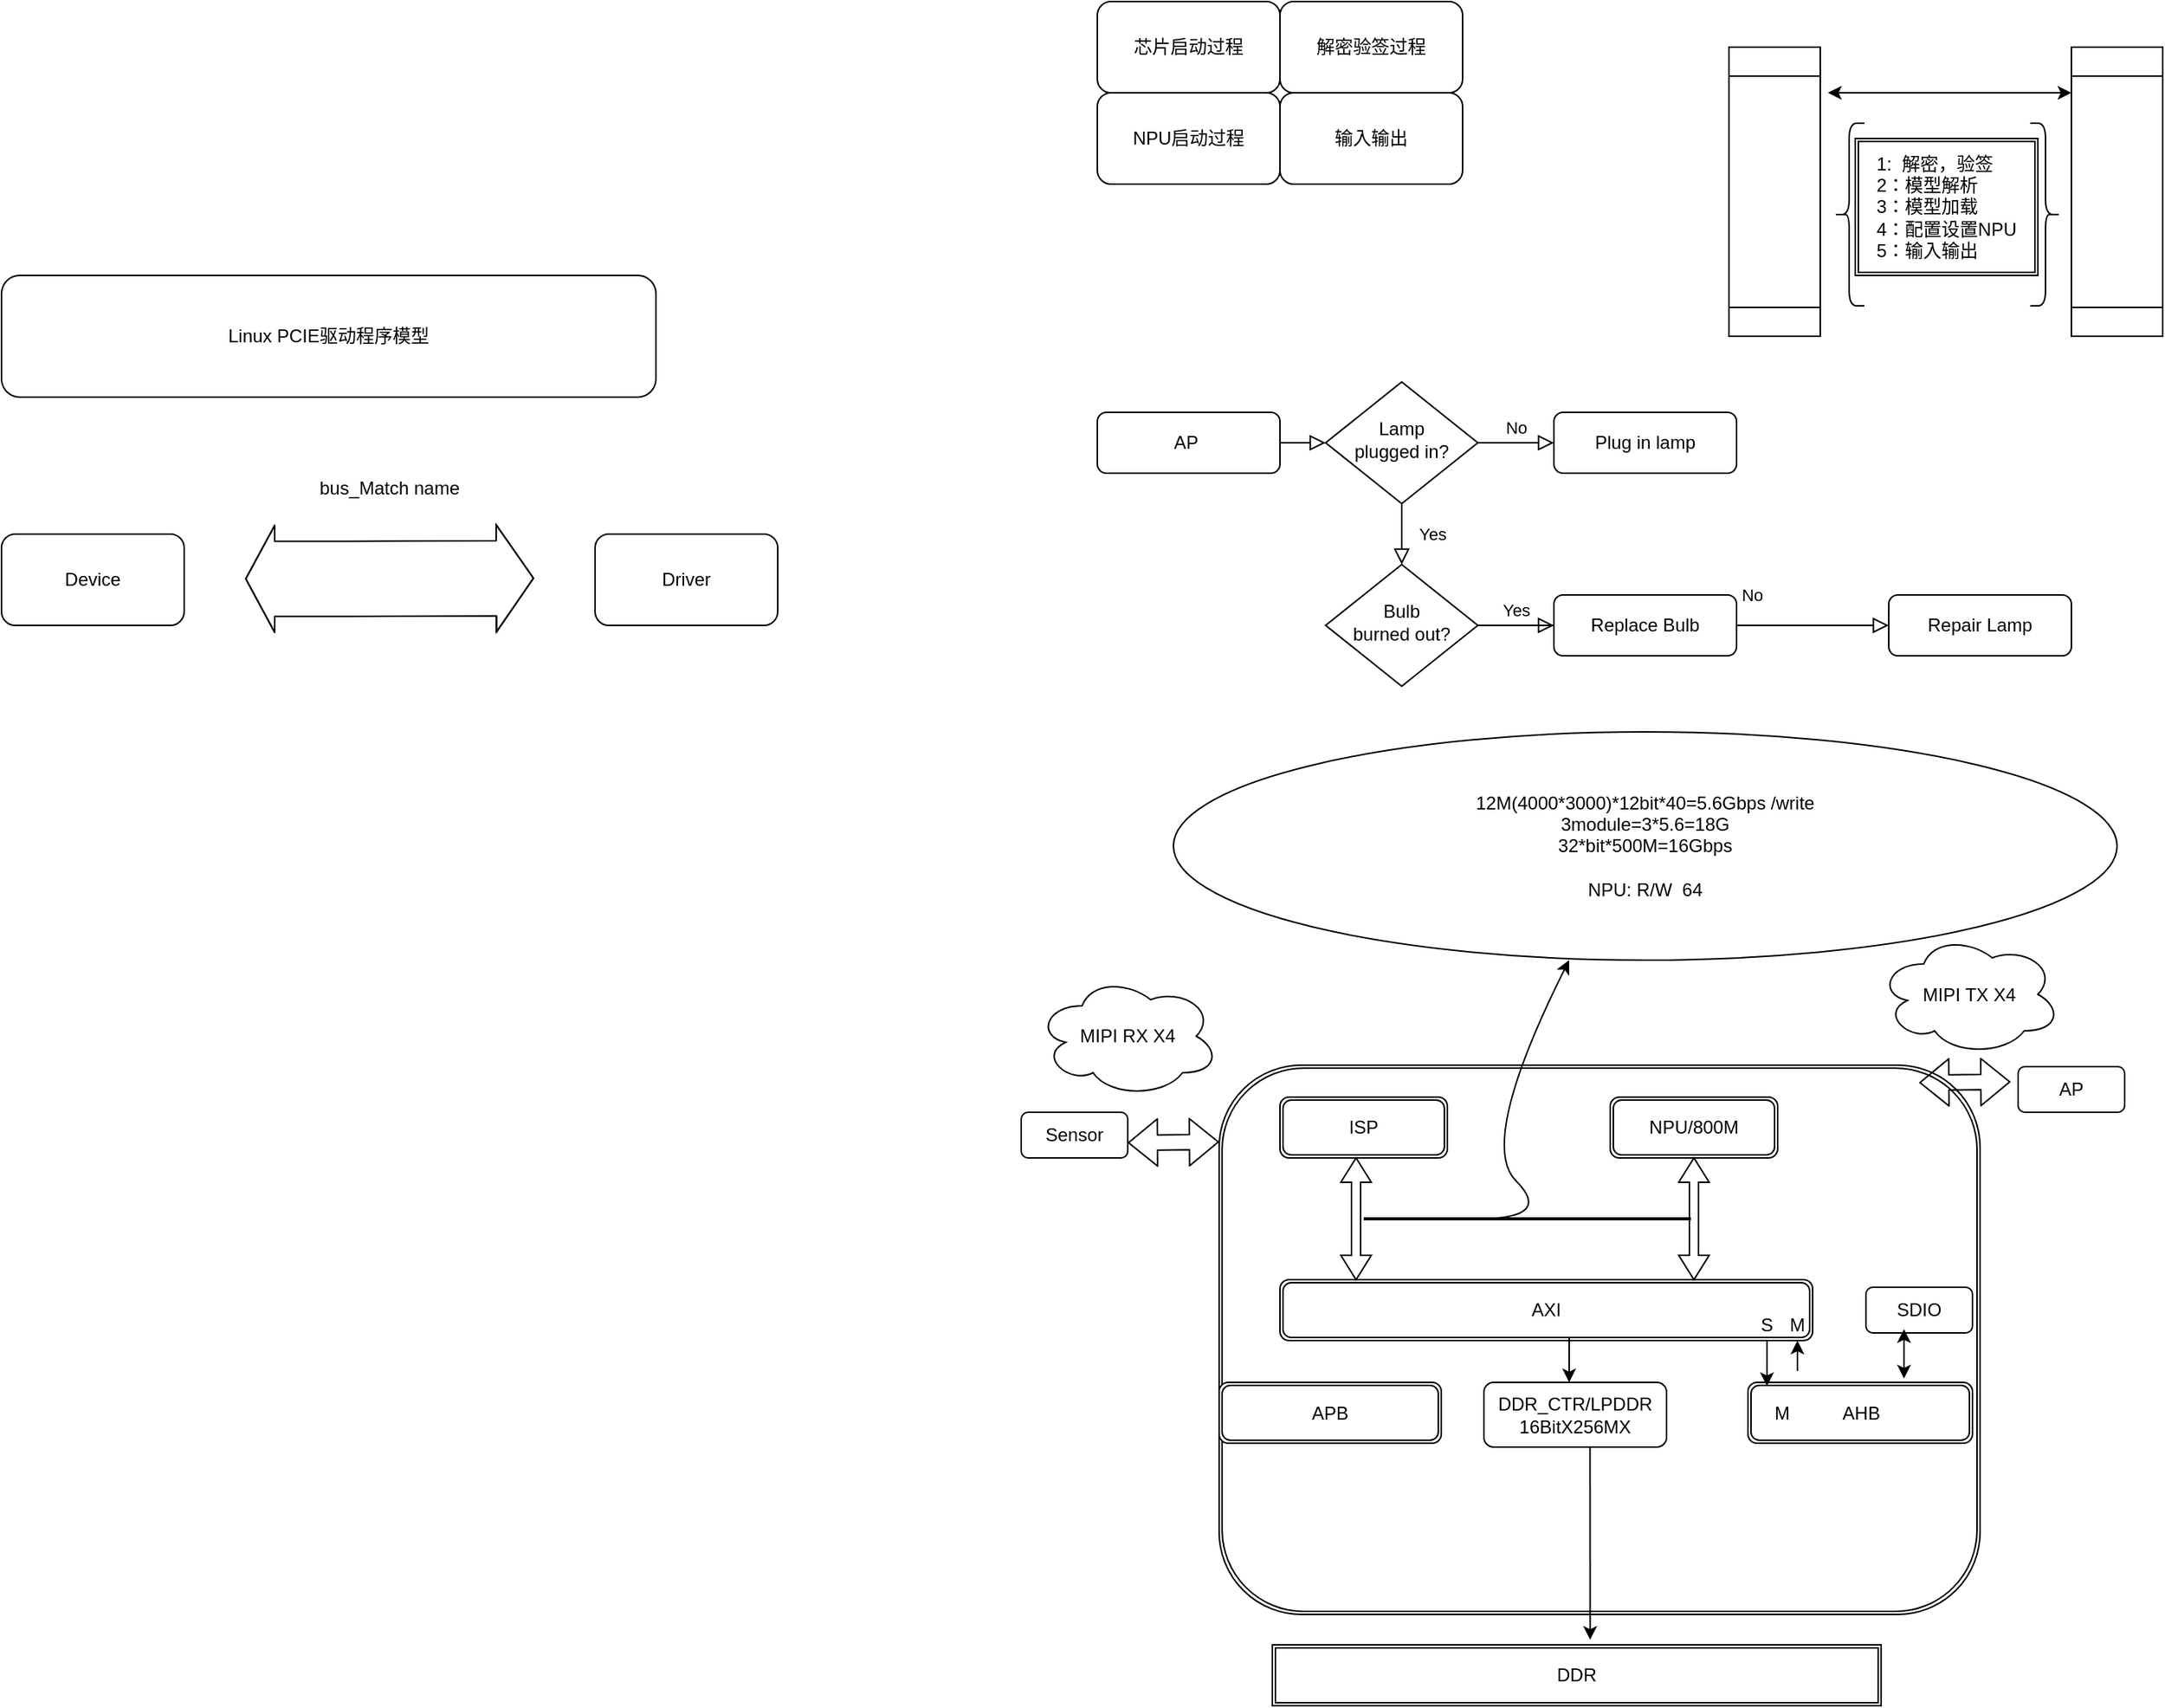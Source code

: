 <mxfile version="14.8.5" type="github">
  <diagram id="C5RBs43oDa-KdzZeNtuy" name="Page-1">
    <mxGraphModel dx="2048" dy="644" grid="1" gridSize="10" guides="1" tooltips="1" connect="1" arrows="1" fold="1" page="1" pageScale="1" pageWidth="827" pageHeight="1169" math="0" shadow="0">
      <root>
        <mxCell id="WIyWlLk6GJQsqaUBKTNV-0" />
        <mxCell id="WIyWlLk6GJQsqaUBKTNV-1" parent="WIyWlLk6GJQsqaUBKTNV-0" />
        <mxCell id="WIyWlLk6GJQsqaUBKTNV-2" value="" style="rounded=0;html=1;jettySize=auto;orthogonalLoop=1;fontSize=11;endArrow=block;endFill=0;endSize=8;strokeWidth=1;shadow=0;labelBackgroundColor=none;edgeStyle=orthogonalEdgeStyle;" parent="WIyWlLk6GJQsqaUBKTNV-1" source="WIyWlLk6GJQsqaUBKTNV-3" target="WIyWlLk6GJQsqaUBKTNV-6" edge="1">
          <mxGeometry relative="1" as="geometry" />
        </mxCell>
        <mxCell id="WIyWlLk6GJQsqaUBKTNV-3" value="AP&amp;nbsp;" style="rounded=1;whiteSpace=wrap;html=1;fontSize=12;glass=0;strokeWidth=1;shadow=0;" parent="WIyWlLk6GJQsqaUBKTNV-1" vertex="1">
          <mxGeometry x="40" y="290" width="120" height="40" as="geometry" />
        </mxCell>
        <mxCell id="WIyWlLk6GJQsqaUBKTNV-4" value="Yes" style="rounded=0;html=1;jettySize=auto;orthogonalLoop=1;fontSize=11;endArrow=block;endFill=0;endSize=8;strokeWidth=1;shadow=0;labelBackgroundColor=none;edgeStyle=orthogonalEdgeStyle;" parent="WIyWlLk6GJQsqaUBKTNV-1" source="WIyWlLk6GJQsqaUBKTNV-6" target="WIyWlLk6GJQsqaUBKTNV-10" edge="1">
          <mxGeometry y="20" relative="1" as="geometry">
            <mxPoint as="offset" />
          </mxGeometry>
        </mxCell>
        <mxCell id="WIyWlLk6GJQsqaUBKTNV-5" value="No" style="edgeStyle=orthogonalEdgeStyle;rounded=0;html=1;jettySize=auto;orthogonalLoop=1;fontSize=11;endArrow=block;endFill=0;endSize=8;strokeWidth=1;shadow=0;labelBackgroundColor=none;" parent="WIyWlLk6GJQsqaUBKTNV-1" source="WIyWlLk6GJQsqaUBKTNV-6" target="WIyWlLk6GJQsqaUBKTNV-7" edge="1">
          <mxGeometry y="10" relative="1" as="geometry">
            <mxPoint as="offset" />
          </mxGeometry>
        </mxCell>
        <mxCell id="WIyWlLk6GJQsqaUBKTNV-6" value="Lamp&lt;br&gt;plugged in?" style="rhombus;whiteSpace=wrap;html=1;shadow=0;fontFamily=Helvetica;fontSize=12;align=center;strokeWidth=1;spacing=6;spacingTop=-4;" parent="WIyWlLk6GJQsqaUBKTNV-1" vertex="1">
          <mxGeometry x="190" y="270" width="100" height="80" as="geometry" />
        </mxCell>
        <mxCell id="WIyWlLk6GJQsqaUBKTNV-7" value="Plug in lamp" style="rounded=1;whiteSpace=wrap;html=1;fontSize=12;glass=0;strokeWidth=1;shadow=0;" parent="WIyWlLk6GJQsqaUBKTNV-1" vertex="1">
          <mxGeometry x="340" y="290" width="120" height="40" as="geometry" />
        </mxCell>
        <mxCell id="WIyWlLk6GJQsqaUBKTNV-8" value="No" style="rounded=0;html=1;jettySize=auto;orthogonalLoop=1;fontSize=11;endArrow=block;endFill=0;endSize=8;strokeWidth=1;shadow=0;labelBackgroundColor=none;edgeStyle=orthogonalEdgeStyle;" parent="WIyWlLk6GJQsqaUBKTNV-1" source="WIyWlLk6GJQsqaUBKTNV-10" target="WIyWlLk6GJQsqaUBKTNV-11" edge="1">
          <mxGeometry x="0.333" y="20" relative="1" as="geometry">
            <mxPoint as="offset" />
          </mxGeometry>
        </mxCell>
        <mxCell id="WIyWlLk6GJQsqaUBKTNV-9" value="Yes" style="edgeStyle=orthogonalEdgeStyle;rounded=0;html=1;jettySize=auto;orthogonalLoop=1;fontSize=11;endArrow=block;endFill=0;endSize=8;strokeWidth=1;shadow=0;labelBackgroundColor=none;" parent="WIyWlLk6GJQsqaUBKTNV-1" source="WIyWlLk6GJQsqaUBKTNV-10" target="WIyWlLk6GJQsqaUBKTNV-12" edge="1">
          <mxGeometry y="10" relative="1" as="geometry">
            <mxPoint as="offset" />
          </mxGeometry>
        </mxCell>
        <mxCell id="WIyWlLk6GJQsqaUBKTNV-10" value="Bulb&lt;br&gt;burned out?" style="rhombus;whiteSpace=wrap;html=1;shadow=0;fontFamily=Helvetica;fontSize=12;align=center;strokeWidth=1;spacing=6;spacingTop=-4;" parent="WIyWlLk6GJQsqaUBKTNV-1" vertex="1">
          <mxGeometry x="190" y="390" width="100" height="80" as="geometry" />
        </mxCell>
        <mxCell id="WIyWlLk6GJQsqaUBKTNV-11" value="Repair Lamp" style="rounded=1;whiteSpace=wrap;html=1;fontSize=12;glass=0;strokeWidth=1;shadow=0;" parent="WIyWlLk6GJQsqaUBKTNV-1" vertex="1">
          <mxGeometry x="560" y="410" width="120" height="40" as="geometry" />
        </mxCell>
        <mxCell id="WIyWlLk6GJQsqaUBKTNV-12" value="Replace Bulb" style="rounded=1;whiteSpace=wrap;html=1;fontSize=12;glass=0;strokeWidth=1;shadow=0;" parent="WIyWlLk6GJQsqaUBKTNV-1" vertex="1">
          <mxGeometry x="340" y="410" width="120" height="40" as="geometry" />
        </mxCell>
        <mxCell id="GWDULUozMpWC_BCIRvtk-0" value="" style="shape=ext;double=1;rounded=1;whiteSpace=wrap;html=1;" parent="WIyWlLk6GJQsqaUBKTNV-1" vertex="1">
          <mxGeometry x="120" y="719" width="500" height="361" as="geometry" />
        </mxCell>
        <mxCell id="GWDULUozMpWC_BCIRvtk-3" value="ISP" style="shape=ext;double=1;rounded=1;whiteSpace=wrap;html=1;flipV=0;" parent="WIyWlLk6GJQsqaUBKTNV-1" vertex="1">
          <mxGeometry x="160" y="740" width="110" height="40" as="geometry" />
        </mxCell>
        <mxCell id="GWDULUozMpWC_BCIRvtk-4" value="NPU/800M" style="shape=ext;double=1;rounded=1;whiteSpace=wrap;html=1;flipV=0;" parent="WIyWlLk6GJQsqaUBKTNV-1" vertex="1">
          <mxGeometry x="377" y="740" width="110" height="40" as="geometry" />
        </mxCell>
        <mxCell id="GWDULUozMpWC_BCIRvtk-5" value="AXI" style="shape=ext;double=1;rounded=1;whiteSpace=wrap;html=1;" parent="WIyWlLk6GJQsqaUBKTNV-1" vertex="1">
          <mxGeometry x="160" y="860" width="350" height="40" as="geometry" />
        </mxCell>
        <mxCell id="GWDULUozMpWC_BCIRvtk-6" value="" style="shape=doubleArrow;direction=south;whiteSpace=wrap;html=1;" parent="WIyWlLk6GJQsqaUBKTNV-1" vertex="1">
          <mxGeometry x="200" y="780" width="20" height="80" as="geometry" />
        </mxCell>
        <mxCell id="GWDULUozMpWC_BCIRvtk-7" value="" style="shape=doubleArrow;direction=south;whiteSpace=wrap;html=1;" parent="WIyWlLk6GJQsqaUBKTNV-1" vertex="1">
          <mxGeometry x="422" y="780" width="20" height="80" as="geometry" />
        </mxCell>
        <mxCell id="GWDULUozMpWC_BCIRvtk-8" value="DDR" style="shape=ext;double=1;rounded=0;whiteSpace=wrap;html=1;" parent="WIyWlLk6GJQsqaUBKTNV-1" vertex="1">
          <mxGeometry x="155" y="1100" width="400" height="40" as="geometry" />
        </mxCell>
        <mxCell id="GWDULUozMpWC_BCIRvtk-10" value="" style="line;strokeWidth=2;direction=south;html=1;rotation=-90;" parent="WIyWlLk6GJQsqaUBKTNV-1" vertex="1">
          <mxGeometry x="317.5" y="712.5" width="10" height="215" as="geometry" />
        </mxCell>
        <mxCell id="GWDULUozMpWC_BCIRvtk-12" value="" style="curved=1;endArrow=classic;html=1;" parent="WIyWlLk6GJQsqaUBKTNV-1" edge="1">
          <mxGeometry width="50" height="50" relative="1" as="geometry">
            <mxPoint x="290" y="820" as="sourcePoint" />
            <mxPoint x="350" y="650" as="targetPoint" />
            <Array as="points">
              <mxPoint x="340" y="820" />
              <mxPoint x="290" y="770" />
            </Array>
          </mxGeometry>
        </mxCell>
        <mxCell id="GWDULUozMpWC_BCIRvtk-13" value="12M(4000*3000)*12bit*40=5.6Gbps /write&lt;br&gt;3module=3*5.6=18G&lt;br&gt;32*bit*500M=16Gbps&lt;br&gt;&lt;br&gt;NPU: R/W&amp;nbsp; 64" style="ellipse;whiteSpace=wrap;html=1;" parent="WIyWlLk6GJQsqaUBKTNV-1" vertex="1">
          <mxGeometry x="90" y="500" width="620" height="150" as="geometry" />
        </mxCell>
        <mxCell id="GWDULUozMpWC_BCIRvtk-15" value="" style="shape=process;whiteSpace=wrap;html=1;backgroundOutline=1;rotation=90;" parent="WIyWlLk6GJQsqaUBKTNV-1" vertex="1">
          <mxGeometry x="615" y="115" width="190" height="60" as="geometry" />
        </mxCell>
        <mxCell id="GWDULUozMpWC_BCIRvtk-16" value="" style="endArrow=classic;startArrow=classic;html=1;" parent="WIyWlLk6GJQsqaUBKTNV-1" edge="1">
          <mxGeometry width="50" height="50" relative="1" as="geometry">
            <mxPoint x="520" y="80" as="sourcePoint" />
            <mxPoint x="680" y="80" as="targetPoint" />
            <Array as="points">
              <mxPoint x="610" y="80" />
            </Array>
          </mxGeometry>
        </mxCell>
        <mxCell id="GWDULUozMpWC_BCIRvtk-17" value="" style="shape=curlyBracket;whiteSpace=wrap;html=1;rounded=1;" parent="WIyWlLk6GJQsqaUBKTNV-1" vertex="1">
          <mxGeometry x="524" y="100" width="20" height="120" as="geometry" />
        </mxCell>
        <mxCell id="GWDULUozMpWC_BCIRvtk-18" value="" style="shape=curlyBracket;whiteSpace=wrap;html=1;rounded=1;flipH=1;" parent="WIyWlLk6GJQsqaUBKTNV-1" vertex="1">
          <mxGeometry x="653" y="100" width="20" height="120" as="geometry" />
        </mxCell>
        <mxCell id="GWDULUozMpWC_BCIRvtk-20" value="&lt;div style=&quot;text-align: left&quot;&gt;&lt;span&gt;1:&amp;nbsp; 解密，验签&lt;/span&gt;&lt;/div&gt;&lt;div style=&quot;text-align: left&quot;&gt;&lt;span&gt;2：模型解析&lt;/span&gt;&lt;/div&gt;&lt;div style=&quot;text-align: left&quot;&gt;&lt;span&gt;3：模型加载&lt;/span&gt;&lt;/div&gt;&lt;div style=&quot;text-align: left&quot;&gt;&lt;span&gt;4：配置设置NPU&lt;/span&gt;&lt;/div&gt;&lt;div style=&quot;text-align: left&quot;&gt;&lt;span&gt;5：输入输出&lt;/span&gt;&lt;/div&gt;" style="shape=ext;double=1;rounded=0;whiteSpace=wrap;html=1;" parent="WIyWlLk6GJQsqaUBKTNV-1" vertex="1">
          <mxGeometry x="538" y="110" width="120" height="90" as="geometry" />
        </mxCell>
        <mxCell id="GWDULUozMpWC_BCIRvtk-21" value="" style="shape=process;whiteSpace=wrap;html=1;backgroundOutline=1;rotation=90;" parent="WIyWlLk6GJQsqaUBKTNV-1" vertex="1">
          <mxGeometry x="390" y="115" width="190" height="60" as="geometry" />
        </mxCell>
        <mxCell id="rHONE3shHg6yAWBH-fY9-0" value="解密验签过程" style="rounded=1;whiteSpace=wrap;html=1;" parent="WIyWlLk6GJQsqaUBKTNV-1" vertex="1">
          <mxGeometry x="160" y="20" width="120" height="60" as="geometry" />
        </mxCell>
        <mxCell id="rHONE3shHg6yAWBH-fY9-1" value="芯片启动过程" style="rounded=1;whiteSpace=wrap;html=1;" parent="WIyWlLk6GJQsqaUBKTNV-1" vertex="1">
          <mxGeometry x="40" y="20" width="120" height="60" as="geometry" />
        </mxCell>
        <mxCell id="rHONE3shHg6yAWBH-fY9-2" value="NPU启动过程" style="rounded=1;whiteSpace=wrap;html=1;" parent="WIyWlLk6GJQsqaUBKTNV-1" vertex="1">
          <mxGeometry x="40" y="80" width="120" height="60" as="geometry" />
        </mxCell>
        <mxCell id="rHONE3shHg6yAWBH-fY9-3" value="输入输出" style="rounded=1;whiteSpace=wrap;html=1;" parent="WIyWlLk6GJQsqaUBKTNV-1" vertex="1">
          <mxGeometry x="160" y="80" width="120" height="60" as="geometry" />
        </mxCell>
        <mxCell id="IGrL_qeKg5-xkMg7fqGt-0" value="Sensor" style="rounded=1;whiteSpace=wrap;html=1;" parent="WIyWlLk6GJQsqaUBKTNV-1" vertex="1">
          <mxGeometry x="-10" y="750" width="70" height="30" as="geometry" />
        </mxCell>
        <mxCell id="IGrL_qeKg5-xkMg7fqGt-1" value="" style="shape=flexArrow;endArrow=classic;startArrow=classic;html=1;" parent="WIyWlLk6GJQsqaUBKTNV-1" edge="1">
          <mxGeometry width="100" height="100" relative="1" as="geometry">
            <mxPoint x="60" y="770" as="sourcePoint" />
            <mxPoint x="120" y="769.5" as="targetPoint" />
          </mxGeometry>
        </mxCell>
        <mxCell id="IGrL_qeKg5-xkMg7fqGt-2" value="MIPI RX X4" style="ellipse;shape=cloud;whiteSpace=wrap;html=1;" parent="WIyWlLk6GJQsqaUBKTNV-1" vertex="1">
          <mxGeometry y="660" width="120" height="80" as="geometry" />
        </mxCell>
        <mxCell id="IGrL_qeKg5-xkMg7fqGt-3" value="AP" style="rounded=1;whiteSpace=wrap;html=1;" parent="WIyWlLk6GJQsqaUBKTNV-1" vertex="1">
          <mxGeometry x="645" y="720" width="70" height="30" as="geometry" />
        </mxCell>
        <mxCell id="IGrL_qeKg5-xkMg7fqGt-4" value="" style="shape=flexArrow;endArrow=classic;startArrow=classic;html=1;" parent="WIyWlLk6GJQsqaUBKTNV-1" edge="1">
          <mxGeometry width="100" height="100" relative="1" as="geometry">
            <mxPoint x="580" y="730.5" as="sourcePoint" />
            <mxPoint x="640" y="730" as="targetPoint" />
          </mxGeometry>
        </mxCell>
        <mxCell id="IGrL_qeKg5-xkMg7fqGt-5" value="MIPI TX X4" style="ellipse;shape=cloud;whiteSpace=wrap;html=1;" parent="WIyWlLk6GJQsqaUBKTNV-1" vertex="1">
          <mxGeometry x="553" y="632.5" width="120" height="80" as="geometry" />
        </mxCell>
        <mxCell id="IGrL_qeKg5-xkMg7fqGt-6" value="AHB" style="shape=ext;double=1;rounded=1;whiteSpace=wrap;html=1;" parent="WIyWlLk6GJQsqaUBKTNV-1" vertex="1">
          <mxGeometry x="467.5" y="927.5" width="147.5" height="40" as="geometry" />
        </mxCell>
        <mxCell id="IGrL_qeKg5-xkMg7fqGt-7" value="APB" style="shape=ext;double=1;rounded=1;whiteSpace=wrap;html=1;" parent="WIyWlLk6GJQsqaUBKTNV-1" vertex="1">
          <mxGeometry x="120" y="927.5" width="146" height="40" as="geometry" />
        </mxCell>
        <mxCell id="IGrL_qeKg5-xkMg7fqGt-9" value="SDIO" style="rounded=1;whiteSpace=wrap;html=1;" parent="WIyWlLk6GJQsqaUBKTNV-1" vertex="1">
          <mxGeometry x="545" y="865" width="70" height="30" as="geometry" />
        </mxCell>
        <mxCell id="IGrL_qeKg5-xkMg7fqGt-10" value="" style="endArrow=classic;startArrow=classic;html=1;" parent="WIyWlLk6GJQsqaUBKTNV-1" edge="1">
          <mxGeometry width="50" height="50" relative="1" as="geometry">
            <mxPoint x="570" y="925" as="sourcePoint" />
            <mxPoint x="570" y="892.5" as="targetPoint" />
          </mxGeometry>
        </mxCell>
        <mxCell id="IGrL_qeKg5-xkMg7fqGt-12" value="" style="endArrow=classic;html=1;" parent="WIyWlLk6GJQsqaUBKTNV-1" edge="1">
          <mxGeometry width="50" height="50" relative="1" as="geometry">
            <mxPoint x="500" y="920" as="sourcePoint" />
            <mxPoint x="500" y="900" as="targetPoint" />
          </mxGeometry>
        </mxCell>
        <mxCell id="IGrL_qeKg5-xkMg7fqGt-13" value="" style="endArrow=classic;html=1;" parent="WIyWlLk6GJQsqaUBKTNV-1" edge="1">
          <mxGeometry width="50" height="50" relative="1" as="geometry">
            <mxPoint x="480" y="900" as="sourcePoint" />
            <mxPoint x="480" y="930" as="targetPoint" />
          </mxGeometry>
        </mxCell>
        <mxCell id="IGrL_qeKg5-xkMg7fqGt-15" value="S" style="text;html=1;strokeColor=none;fillColor=none;align=center;verticalAlign=middle;whiteSpace=wrap;rounded=1;" parent="WIyWlLk6GJQsqaUBKTNV-1" vertex="1">
          <mxGeometry x="460" y="880" width="40" height="20" as="geometry" />
        </mxCell>
        <mxCell id="IGrL_qeKg5-xkMg7fqGt-16" value="M" style="text;html=1;strokeColor=none;fillColor=none;align=center;verticalAlign=middle;whiteSpace=wrap;rounded=1;" parent="WIyWlLk6GJQsqaUBKTNV-1" vertex="1">
          <mxGeometry x="480" y="880" width="40" height="20" as="geometry" />
        </mxCell>
        <mxCell id="IGrL_qeKg5-xkMg7fqGt-17" value="M" style="text;html=1;strokeColor=none;fillColor=none;align=center;verticalAlign=middle;whiteSpace=wrap;rounded=1;" parent="WIyWlLk6GJQsqaUBKTNV-1" vertex="1">
          <mxGeometry x="470" y="937.5" width="40" height="20" as="geometry" />
        </mxCell>
        <mxCell id="IGrL_qeKg5-xkMg7fqGt-18" value="" style="endArrow=classic;html=1;entryX=0.522;entryY=-0.083;entryDx=0;entryDy=0;entryPerimeter=0;exitX=0.581;exitY=0.937;exitDx=0;exitDy=0;exitPerimeter=0;" parent="WIyWlLk6GJQsqaUBKTNV-1" source="IGrL_qeKg5-xkMg7fqGt-19" target="GWDULUozMpWC_BCIRvtk-8" edge="1">
          <mxGeometry width="50" height="50" relative="1" as="geometry">
            <mxPoint x="366" y="905" as="sourcePoint" />
            <mxPoint x="366" y="1015" as="targetPoint" />
            <Array as="points" />
          </mxGeometry>
        </mxCell>
        <mxCell id="IGrL_qeKg5-xkMg7fqGt-19" value="&lt;span&gt;DDR_CTR/LPDDR 16BitX256MX&lt;/span&gt;" style="rounded=1;whiteSpace=wrap;html=1;" parent="WIyWlLk6GJQsqaUBKTNV-1" vertex="1">
          <mxGeometry x="294" y="927.5" width="120" height="42.5" as="geometry" />
        </mxCell>
        <mxCell id="IGrL_qeKg5-xkMg7fqGt-20" value="" style="endArrow=classic;html=1;" parent="WIyWlLk6GJQsqaUBKTNV-1" edge="1">
          <mxGeometry width="50" height="50" relative="1" as="geometry">
            <mxPoint x="350" y="897.5" as="sourcePoint" />
            <mxPoint x="350" y="927.5" as="targetPoint" />
          </mxGeometry>
        </mxCell>
        <mxCell id="WBc0R5OP1oCIVcgwW8ig-0" value="Linux PCIE驱动程序模型" style="rounded=1;whiteSpace=wrap;html=1;" vertex="1" parent="WIyWlLk6GJQsqaUBKTNV-1">
          <mxGeometry x="-680" y="200" width="430" height="80" as="geometry" />
        </mxCell>
        <mxCell id="WBc0R5OP1oCIVcgwW8ig-1" value="Device" style="rounded=1;whiteSpace=wrap;html=1;" vertex="1" parent="WIyWlLk6GJQsqaUBKTNV-1">
          <mxGeometry x="-680" y="370" width="120" height="60" as="geometry" />
        </mxCell>
        <mxCell id="WBc0R5OP1oCIVcgwW8ig-2" value="Driver" style="rounded=1;whiteSpace=wrap;html=1;" vertex="1" parent="WIyWlLk6GJQsqaUBKTNV-1">
          <mxGeometry x="-290" y="370" width="120" height="60" as="geometry" />
        </mxCell>
        <mxCell id="WBc0R5OP1oCIVcgwW8ig-3" value="" style="shape=flexArrow;endArrow=classic;startArrow=classic;html=1;width=49.412;endSize=7.8;" edge="1" parent="WIyWlLk6GJQsqaUBKTNV-1">
          <mxGeometry width="100" height="100" relative="1" as="geometry">
            <mxPoint x="-520" y="399.41" as="sourcePoint" />
            <mxPoint x="-330" y="399" as="targetPoint" />
            <Array as="points">
              <mxPoint x="-450" y="399.41" />
            </Array>
          </mxGeometry>
        </mxCell>
        <mxCell id="WBc0R5OP1oCIVcgwW8ig-4" value="bus_Match name" style="text;html=1;strokeColor=none;fillColor=none;align=center;verticalAlign=middle;whiteSpace=wrap;rounded=0;" vertex="1" parent="WIyWlLk6GJQsqaUBKTNV-1">
          <mxGeometry x="-480" y="320" width="110" height="40" as="geometry" />
        </mxCell>
      </root>
    </mxGraphModel>
  </diagram>
</mxfile>
